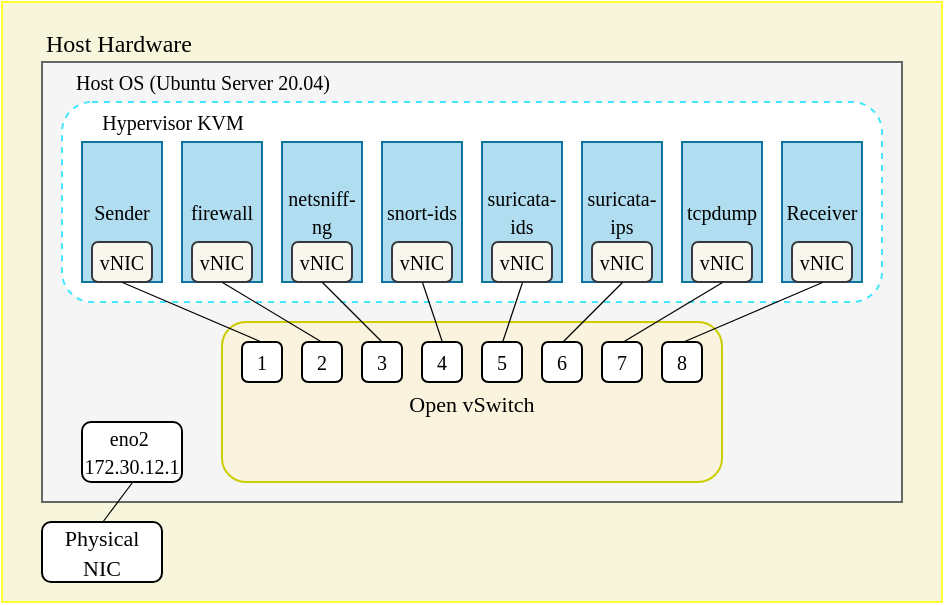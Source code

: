 <mxfile version="17.4.5" type="github"><diagram id="6qPJWKhNUnWQWIEkNWs0" name="Page-1"><mxGraphModel dx="905" dy="534" grid="1" gridSize="10" guides="1" tooltips="1" connect="1" arrows="1" fold="1" page="1" pageScale="1" pageWidth="827" pageHeight="1169" math="0" shadow="0"><root><mxCell id="0"/><mxCell id="1" parent="0"/><mxCell id="nBt0hdYkxxsshjcDbywc-52" value="" style="rounded=0;whiteSpace=wrap;html=1;fontFamily=Garamond;fontSize=10;strokeColor=#FFFF33;fillColor=#F7F6DC;" vertex="1" parent="1"><mxGeometry x="100" y="180" width="470" height="300" as="geometry"/></mxCell><mxCell id="nBt0hdYkxxsshjcDbywc-3" value="" style="rounded=0;whiteSpace=wrap;html=1;strokeColor=#666666;fillColor=#f5f5f5;fontColor=#333333;" vertex="1" parent="1"><mxGeometry x="120" y="210" width="430" height="220" as="geometry"/></mxCell><mxCell id="nBt0hdYkxxsshjcDbywc-4" value="&lt;font face=&quot;Garamond&quot; style=&quot;font-size: 12px&quot;&gt;Host Hardware&lt;/font&gt;" style="text;html=1;resizable=0;autosize=1;align=left;verticalAlign=middle;points=[];fillColor=none;strokeColor=none;rounded=0;fontSize=13;" vertex="1" parent="1"><mxGeometry x="120" y="190" width="90" height="20" as="geometry"/></mxCell><mxCell id="nBt0hdYkxxsshjcDbywc-5" value="" style="rounded=1;whiteSpace=wrap;html=1;fontFamily=Garamond;fontSize=11;strokeColor=#42E6FF;dashed=1;" vertex="1" parent="1"><mxGeometry x="130" y="230" width="410" height="100" as="geometry"/></mxCell><mxCell id="nBt0hdYkxxsshjcDbywc-6" value="&lt;font style=&quot;font-size: 10px&quot;&gt;Host OS (Ubuntu Server 20.04)&lt;/font&gt;" style="text;html=1;resizable=0;autosize=1;align=center;verticalAlign=middle;points=[];fillColor=none;strokeColor=none;rounded=0;dashed=1;fontFamily=Garamond;fontSize=11;" vertex="1" parent="1"><mxGeometry x="130" y="210" width="140" height="20" as="geometry"/></mxCell><mxCell id="nBt0hdYkxxsshjcDbywc-7" value="&lt;font style=&quot;font-size: 10px&quot;&gt;Sender&lt;/font&gt;" style="rounded=0;whiteSpace=wrap;html=1;fontFamily=Garamond;fontSize=11;strokeColor=#10739e;fillColor=#b1ddf0;" vertex="1" parent="1"><mxGeometry x="140" y="250" width="40" height="70" as="geometry"/></mxCell><mxCell id="nBt0hdYkxxsshjcDbywc-8" value="&lt;font style=&quot;font-size: 10px&quot;&gt;firewall&lt;/font&gt;" style="rounded=0;whiteSpace=wrap;html=1;fontFamily=Garamond;fontSize=11;strokeColor=#10739e;fillColor=#b1ddf0;" vertex="1" parent="1"><mxGeometry x="190" y="250" width="40" height="70" as="geometry"/></mxCell><mxCell id="nBt0hdYkxxsshjcDbywc-9" value="&lt;font style=&quot;font-size: 10px&quot;&gt;netsniff-ng&lt;/font&gt;" style="rounded=0;whiteSpace=wrap;html=1;fontFamily=Garamond;fontSize=11;strokeColor=#10739e;fillColor=#b1ddf0;" vertex="1" parent="1"><mxGeometry x="240" y="250" width="40" height="70" as="geometry"/></mxCell><mxCell id="nBt0hdYkxxsshjcDbywc-10" value="&lt;font style=&quot;font-size: 10px&quot;&gt;snort-ids&lt;/font&gt;" style="rounded=0;whiteSpace=wrap;html=1;fontFamily=Garamond;fontSize=11;strokeColor=#10739e;fillColor=#b1ddf0;" vertex="1" parent="1"><mxGeometry x="290" y="250" width="40" height="70" as="geometry"/></mxCell><mxCell id="nBt0hdYkxxsshjcDbywc-11" value="&lt;font style=&quot;font-size: 10px&quot;&gt;suricata-ids&lt;/font&gt;" style="rounded=0;whiteSpace=wrap;html=1;fontFamily=Garamond;fontSize=11;strokeColor=#10739e;fillColor=#b1ddf0;" vertex="1" parent="1"><mxGeometry x="340" y="250" width="40" height="70" as="geometry"/></mxCell><mxCell id="nBt0hdYkxxsshjcDbywc-12" value="&lt;font style=&quot;font-size: 10px&quot;&gt;suricata-ips&lt;/font&gt;" style="rounded=0;whiteSpace=wrap;html=1;fontFamily=Garamond;fontSize=11;strokeColor=#10739e;fillColor=#b1ddf0;" vertex="1" parent="1"><mxGeometry x="390" y="250" width="40" height="70" as="geometry"/></mxCell><mxCell id="nBt0hdYkxxsshjcDbywc-14" value="&lt;font style=&quot;font-size: 10px&quot;&gt;tcpdump&lt;/font&gt;" style="rounded=0;whiteSpace=wrap;html=1;fontFamily=Garamond;fontSize=11;strokeColor=#10739e;fillColor=#b1ddf0;" vertex="1" parent="1"><mxGeometry x="440" y="250" width="40" height="70" as="geometry"/></mxCell><mxCell id="nBt0hdYkxxsshjcDbywc-15" value="&lt;font style=&quot;font-size: 10px&quot;&gt;Receiver&lt;/font&gt;" style="rounded=0;whiteSpace=wrap;html=1;fontFamily=Garamond;fontSize=11;strokeColor=#10739e;fillColor=#b1ddf0;" vertex="1" parent="1"><mxGeometry x="490" y="250" width="40" height="70" as="geometry"/></mxCell><mxCell id="nBt0hdYkxxsshjcDbywc-16" value="&lt;font style=&quot;font-size: 10px&quot;&gt;Hypervisor KVM&lt;/font&gt;" style="text;html=1;resizable=0;autosize=1;align=center;verticalAlign=middle;points=[];fillColor=none;strokeColor=none;rounded=0;fontFamily=Garamond;fontSize=11;" vertex="1" parent="1"><mxGeometry x="140" y="230" width="90" height="20" as="geometry"/></mxCell><mxCell id="nBt0hdYkxxsshjcDbywc-17" value="&lt;font style=&quot;font-size: 11px&quot;&gt;Open vSwitch&lt;/font&gt;" style="rounded=1;whiteSpace=wrap;html=1;fontFamily=Garamond;fontSize=13;strokeColor=#CCCC00;fillColor=#FAF4DF;" vertex="1" parent="1"><mxGeometry x="210" y="340" width="250" height="80" as="geometry"/></mxCell><mxCell id="nBt0hdYkxxsshjcDbywc-18" value="&lt;font style=&quot;font-size: 10px&quot;&gt;vNIC&lt;/font&gt;" style="rounded=1;whiteSpace=wrap;html=1;fontFamily=Garamond;fontSize=11;strokeColor=#36393d;fillColor=#f9f7ed;" vertex="1" parent="1"><mxGeometry x="145" y="300" width="30" height="20" as="geometry"/></mxCell><mxCell id="nBt0hdYkxxsshjcDbywc-19" value="&lt;font style=&quot;font-size: 10px&quot;&gt;vNIC&lt;/font&gt;" style="rounded=1;whiteSpace=wrap;html=1;fontFamily=Garamond;fontSize=11;strokeColor=#36393d;fillColor=#f9f7ed;" vertex="1" parent="1"><mxGeometry x="195" y="300" width="30" height="20" as="geometry"/></mxCell><mxCell id="nBt0hdYkxxsshjcDbywc-20" value="&lt;font style=&quot;font-size: 10px&quot;&gt;vNIC&lt;/font&gt;" style="rounded=1;whiteSpace=wrap;html=1;fontFamily=Garamond;fontSize=11;strokeColor=#36393d;fillColor=#f9f7ed;" vertex="1" parent="1"><mxGeometry x="245" y="300" width="30" height="20" as="geometry"/></mxCell><mxCell id="nBt0hdYkxxsshjcDbywc-21" value="&lt;font style=&quot;font-size: 10px&quot;&gt;vNIC&lt;/font&gt;" style="rounded=1;whiteSpace=wrap;html=1;fontFamily=Garamond;fontSize=11;strokeColor=#36393d;fillColor=#f9f7ed;" vertex="1" parent="1"><mxGeometry x="295" y="300" width="30" height="20" as="geometry"/></mxCell><mxCell id="nBt0hdYkxxsshjcDbywc-22" value="&lt;font style=&quot;font-size: 10px&quot;&gt;vNIC&lt;/font&gt;" style="rounded=1;whiteSpace=wrap;html=1;fontFamily=Garamond;fontSize=11;strokeColor=#36393d;fillColor=#f9f7ed;" vertex="1" parent="1"><mxGeometry x="345" y="300" width="30" height="20" as="geometry"/></mxCell><mxCell id="nBt0hdYkxxsshjcDbywc-23" value="&lt;font style=&quot;font-size: 10px&quot;&gt;vNIC&lt;/font&gt;" style="rounded=1;whiteSpace=wrap;html=1;fontFamily=Garamond;fontSize=11;strokeColor=#36393d;fillColor=#f9f7ed;" vertex="1" parent="1"><mxGeometry x="395" y="300" width="30" height="20" as="geometry"/></mxCell><mxCell id="nBt0hdYkxxsshjcDbywc-24" value="&lt;font style=&quot;font-size: 10px&quot;&gt;vNIC&lt;/font&gt;" style="rounded=1;whiteSpace=wrap;html=1;fontFamily=Garamond;fontSize=11;strokeColor=#36393d;fillColor=#f9f7ed;" vertex="1" parent="1"><mxGeometry x="445" y="300" width="30" height="20" as="geometry"/></mxCell><mxCell id="nBt0hdYkxxsshjcDbywc-25" value="&lt;font style=&quot;font-size: 10px&quot;&gt;vNIC&lt;/font&gt;" style="rounded=1;whiteSpace=wrap;html=1;fontFamily=Garamond;fontSize=11;strokeColor=#36393d;fillColor=#f9f7ed;" vertex="1" parent="1"><mxGeometry x="495" y="300" width="30" height="20" as="geometry"/></mxCell><mxCell id="nBt0hdYkxxsshjcDbywc-26" value="1" style="rounded=1;whiteSpace=wrap;html=1;fontFamily=Garamond;fontSize=10;" vertex="1" parent="1"><mxGeometry x="220" y="350" width="20" height="20" as="geometry"/></mxCell><mxCell id="nBt0hdYkxxsshjcDbywc-31" value="2" style="rounded=1;whiteSpace=wrap;html=1;fontFamily=Garamond;fontSize=10;" vertex="1" parent="1"><mxGeometry x="250" y="350" width="20" height="20" as="geometry"/></mxCell><mxCell id="nBt0hdYkxxsshjcDbywc-32" value="3" style="rounded=1;whiteSpace=wrap;html=1;fontFamily=Garamond;fontSize=10;" vertex="1" parent="1"><mxGeometry x="280" y="350" width="20" height="20" as="geometry"/></mxCell><mxCell id="nBt0hdYkxxsshjcDbywc-33" value="4" style="rounded=1;whiteSpace=wrap;html=1;fontFamily=Garamond;fontSize=10;" vertex="1" parent="1"><mxGeometry x="310" y="350" width="20" height="20" as="geometry"/></mxCell><mxCell id="nBt0hdYkxxsshjcDbywc-34" value="5" style="rounded=1;whiteSpace=wrap;html=1;fontFamily=Garamond;fontSize=10;" vertex="1" parent="1"><mxGeometry x="340" y="350" width="20" height="20" as="geometry"/></mxCell><mxCell id="nBt0hdYkxxsshjcDbywc-35" value="6" style="rounded=1;whiteSpace=wrap;html=1;fontFamily=Garamond;fontSize=10;" vertex="1" parent="1"><mxGeometry x="370" y="350" width="20" height="20" as="geometry"/></mxCell><mxCell id="nBt0hdYkxxsshjcDbywc-36" value="7" style="rounded=1;whiteSpace=wrap;html=1;fontFamily=Garamond;fontSize=10;" vertex="1" parent="1"><mxGeometry x="400" y="350" width="20" height="20" as="geometry"/></mxCell><mxCell id="nBt0hdYkxxsshjcDbywc-39" value="8" style="rounded=1;whiteSpace=wrap;html=1;fontFamily=Garamond;fontSize=10;" vertex="1" parent="1"><mxGeometry x="430" y="350" width="20" height="20" as="geometry"/></mxCell><mxCell id="nBt0hdYkxxsshjcDbywc-40" value="" style="endArrow=none;html=1;rounded=0;fontFamily=Garamond;fontSize=10;exitX=0.5;exitY=0;exitDx=0;exitDy=0;entryX=0.5;entryY=1;entryDx=0;entryDy=0;strokeWidth=0.6;" edge="1" parent="1" source="nBt0hdYkxxsshjcDbywc-26" target="nBt0hdYkxxsshjcDbywc-18"><mxGeometry width="50" height="50" relative="1" as="geometry"><mxPoint x="370" y="250" as="sourcePoint"/><mxPoint x="420" y="200" as="targetPoint"/></mxGeometry></mxCell><mxCell id="nBt0hdYkxxsshjcDbywc-41" value="" style="endArrow=none;html=1;rounded=0;fontFamily=Garamond;fontSize=10;exitX=0.5;exitY=0;exitDx=0;exitDy=0;entryX=0.5;entryY=1;entryDx=0;entryDy=0;strokeWidth=0.6;" edge="1" parent="1" source="nBt0hdYkxxsshjcDbywc-31" target="nBt0hdYkxxsshjcDbywc-19"><mxGeometry width="50" height="50" relative="1" as="geometry"><mxPoint x="370" y="250" as="sourcePoint"/><mxPoint x="420" y="200" as="targetPoint"/></mxGeometry></mxCell><mxCell id="nBt0hdYkxxsshjcDbywc-42" value="" style="endArrow=none;html=1;rounded=0;fontFamily=Garamond;fontSize=10;exitX=0.5;exitY=0;exitDx=0;exitDy=0;entryX=0.5;entryY=1;entryDx=0;entryDy=0;strokeWidth=0.6;" edge="1" parent="1" source="nBt0hdYkxxsshjcDbywc-32" target="nBt0hdYkxxsshjcDbywc-20"><mxGeometry width="50" height="50" relative="1" as="geometry"><mxPoint x="370" y="250" as="sourcePoint"/><mxPoint x="420" y="200" as="targetPoint"/></mxGeometry></mxCell><mxCell id="nBt0hdYkxxsshjcDbywc-43" value="" style="endArrow=none;html=1;rounded=0;fontFamily=Garamond;fontSize=10;exitX=0.5;exitY=0;exitDx=0;exitDy=0;entryX=0.5;entryY=1;entryDx=0;entryDy=0;strokeWidth=0.6;" edge="1" parent="1" source="nBt0hdYkxxsshjcDbywc-33" target="nBt0hdYkxxsshjcDbywc-21"><mxGeometry width="50" height="50" relative="1" as="geometry"><mxPoint x="370" y="250" as="sourcePoint"/><mxPoint x="420" y="200" as="targetPoint"/></mxGeometry></mxCell><mxCell id="nBt0hdYkxxsshjcDbywc-44" value="" style="endArrow=none;html=1;rounded=0;fontFamily=Garamond;fontSize=10;exitX=0.5;exitY=0;exitDx=0;exitDy=0;entryX=0.5;entryY=1;entryDx=0;entryDy=0;strokeWidth=0.6;" edge="1" parent="1" source="nBt0hdYkxxsshjcDbywc-34" target="nBt0hdYkxxsshjcDbywc-22"><mxGeometry width="50" height="50" relative="1" as="geometry"><mxPoint x="370" y="250" as="sourcePoint"/><mxPoint x="420" y="200" as="targetPoint"/></mxGeometry></mxCell><mxCell id="nBt0hdYkxxsshjcDbywc-45" value="" style="endArrow=none;html=1;rounded=0;fontFamily=Garamond;fontSize=10;exitX=0.5;exitY=0;exitDx=0;exitDy=0;entryX=0.5;entryY=1;entryDx=0;entryDy=0;strokeWidth=0.6;" edge="1" parent="1" source="nBt0hdYkxxsshjcDbywc-35" target="nBt0hdYkxxsshjcDbywc-23"><mxGeometry width="50" height="50" relative="1" as="geometry"><mxPoint x="370" y="250" as="sourcePoint"/><mxPoint x="420" y="200" as="targetPoint"/></mxGeometry></mxCell><mxCell id="nBt0hdYkxxsshjcDbywc-46" value="" style="endArrow=none;html=1;rounded=0;fontFamily=Garamond;fontSize=10;exitX=0.5;exitY=0;exitDx=0;exitDy=0;entryX=0.5;entryY=1;entryDx=0;entryDy=0;strokeWidth=0.6;" edge="1" parent="1" source="nBt0hdYkxxsshjcDbywc-36" target="nBt0hdYkxxsshjcDbywc-24"><mxGeometry width="50" height="50" relative="1" as="geometry"><mxPoint x="370" y="250" as="sourcePoint"/><mxPoint x="420" y="200" as="targetPoint"/></mxGeometry></mxCell><mxCell id="nBt0hdYkxxsshjcDbywc-47" value="" style="endArrow=none;html=1;rounded=0;fontFamily=Garamond;fontSize=10;exitX=0.5;exitY=0;exitDx=0;exitDy=0;entryX=0.5;entryY=1;entryDx=0;entryDy=0;strokeWidth=0.6;" edge="1" parent="1" source="nBt0hdYkxxsshjcDbywc-39" target="nBt0hdYkxxsshjcDbywc-25"><mxGeometry width="50" height="50" relative="1" as="geometry"><mxPoint x="370" y="250" as="sourcePoint"/><mxPoint x="420" y="200" as="targetPoint"/></mxGeometry></mxCell><mxCell id="nBt0hdYkxxsshjcDbywc-48" value="&lt;font style=&quot;font-size: 11px&quot;&gt;Physical NIC&lt;/font&gt;" style="rounded=1;whiteSpace=wrap;html=1;fontFamily=Garamond;fontSize=12;" vertex="1" parent="1"><mxGeometry x="120" y="440" width="60" height="30" as="geometry"/></mxCell><mxCell id="nBt0hdYkxxsshjcDbywc-49" value="&lt;font style=&quot;font-size: 10px&quot;&gt;eno2&lt;/font&gt;&amp;nbsp;&lt;br&gt;&lt;font style=&quot;font-size: 10px&quot;&gt;172.30.12.1&lt;/font&gt;" style="rounded=1;whiteSpace=wrap;html=1;fontFamily=Garamond;fontSize=11;" vertex="1" parent="1"><mxGeometry x="140" y="390" width="50" height="30" as="geometry"/></mxCell><mxCell id="nBt0hdYkxxsshjcDbywc-50" value="" style="endArrow=none;html=1;rounded=0;fontFamily=Garamond;fontSize=10;strokeWidth=0.6;exitX=0.5;exitY=0;exitDx=0;exitDy=0;entryX=0.5;entryY=1;entryDx=0;entryDy=0;" edge="1" parent="1" source="nBt0hdYkxxsshjcDbywc-48" target="nBt0hdYkxxsshjcDbywc-49"><mxGeometry width="50" height="50" relative="1" as="geometry"><mxPoint x="370" y="320" as="sourcePoint"/><mxPoint x="420" y="270" as="targetPoint"/></mxGeometry></mxCell></root></mxGraphModel></diagram></mxfile>
